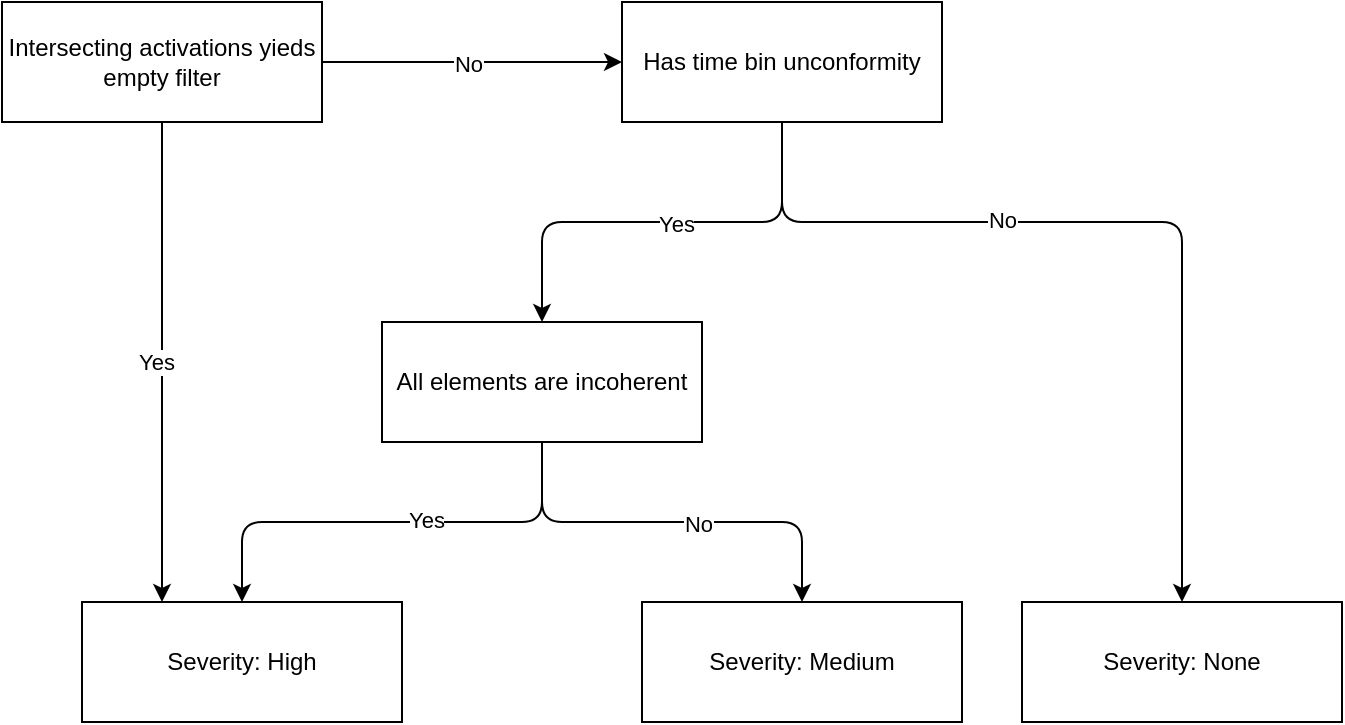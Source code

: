 <mxfile version="21.2.8" type="device">
  <diagram id="J5XqvTV99DBN-9IXsVhq" name="Page-1">
    <mxGraphModel dx="1781" dy="586" grid="1" gridSize="10" guides="1" tooltips="1" connect="1" arrows="1" fold="1" page="1" pageScale="1" pageWidth="827" pageHeight="1169" math="0" shadow="0">
      <root>
        <mxCell id="0" />
        <mxCell id="1" parent="0" />
        <mxCell id="6" style="edgeStyle=orthogonalEdgeStyle;html=1;exitX=0.5;exitY=1;exitDx=0;exitDy=0;entryX=0.5;entryY=0;entryDx=0;entryDy=0;" parent="1" source="2" target="5" edge="1">
          <mxGeometry relative="1" as="geometry">
            <Array as="points">
              <mxPoint x="360" y="250" />
              <mxPoint x="560" y="250" />
            </Array>
          </mxGeometry>
        </mxCell>
        <mxCell id="12" value="No" style="edgeLabel;html=1;align=center;verticalAlign=middle;resizable=0;points=[];" parent="6" vertex="1" connectable="0">
          <mxGeometry x="-0.013" y="1" relative="1" as="geometry">
            <mxPoint x="-57" as="offset" />
          </mxGeometry>
        </mxCell>
        <mxCell id="7" style="edgeStyle=orthogonalEdgeStyle;html=1;exitX=0.5;exitY=1;exitDx=0;exitDy=0;entryX=0.5;entryY=0;entryDx=0;entryDy=0;" parent="1" source="2" target="4" edge="1">
          <mxGeometry relative="1" as="geometry" />
        </mxCell>
        <mxCell id="13" value="Yes" style="edgeLabel;html=1;align=center;verticalAlign=middle;resizable=0;points=[];" parent="7" vertex="1" connectable="0">
          <mxGeometry x="-0.064" y="1" relative="1" as="geometry">
            <mxPoint as="offset" />
          </mxGeometry>
        </mxCell>
        <mxCell id="2" value="Has time bin unconformity" style="rounded=0;whiteSpace=wrap;html=1;" parent="1" vertex="1">
          <mxGeometry x="280" y="140" width="160" height="60" as="geometry" />
        </mxCell>
        <mxCell id="10" style="edgeStyle=orthogonalEdgeStyle;html=1;exitX=0.5;exitY=1;exitDx=0;exitDy=0;entryX=0.5;entryY=0;entryDx=0;entryDy=0;" parent="1" source="4" target="9" edge="1">
          <mxGeometry relative="1" as="geometry" />
        </mxCell>
        <mxCell id="11" value="Yes" style="edgeLabel;html=1;align=center;verticalAlign=middle;resizable=0;points=[];" parent="10" vertex="1" connectable="0">
          <mxGeometry x="-0.15" y="-1" relative="1" as="geometry">
            <mxPoint as="offset" />
          </mxGeometry>
        </mxCell>
        <mxCell id="14" style="edgeStyle=orthogonalEdgeStyle;html=1;exitX=0.5;exitY=1;exitDx=0;exitDy=0;entryX=0.5;entryY=0;entryDx=0;entryDy=0;" parent="1" source="4" target="8" edge="1">
          <mxGeometry relative="1" as="geometry" />
        </mxCell>
        <mxCell id="15" value="No" style="edgeLabel;html=1;align=center;verticalAlign=middle;resizable=0;points=[];" parent="14" vertex="1" connectable="0">
          <mxGeometry x="0.117" y="-1" relative="1" as="geometry">
            <mxPoint as="offset" />
          </mxGeometry>
        </mxCell>
        <mxCell id="4" value="All elements are incoherent" style="rounded=0;whiteSpace=wrap;html=1;" parent="1" vertex="1">
          <mxGeometry x="160" y="300" width="160" height="60" as="geometry" />
        </mxCell>
        <mxCell id="5" value="Severity: None" style="rounded=0;whiteSpace=wrap;html=1;" parent="1" vertex="1">
          <mxGeometry x="480" y="440" width="160" height="60" as="geometry" />
        </mxCell>
        <mxCell id="8" value="Severity: Medium" style="rounded=0;whiteSpace=wrap;html=1;" parent="1" vertex="1">
          <mxGeometry x="290" y="440" width="160" height="60" as="geometry" />
        </mxCell>
        <mxCell id="9" value="Severity: High" style="rounded=0;whiteSpace=wrap;html=1;" parent="1" vertex="1">
          <mxGeometry x="10" y="440" width="160" height="60" as="geometry" />
        </mxCell>
        <mxCell id="17" style="edgeStyle=orthogonalEdgeStyle;html=1;exitX=0.5;exitY=1;exitDx=0;exitDy=0;entryX=0.25;entryY=0;entryDx=0;entryDy=0;" parent="1" source="16" target="9" edge="1">
          <mxGeometry relative="1" as="geometry" />
        </mxCell>
        <mxCell id="18" value="Yes" style="edgeLabel;html=1;align=center;verticalAlign=middle;resizable=0;points=[];" parent="17" vertex="1" connectable="0">
          <mxGeometry x="-0.001" y="-3" relative="1" as="geometry">
            <mxPoint as="offset" />
          </mxGeometry>
        </mxCell>
        <mxCell id="19" style="edgeStyle=orthogonalEdgeStyle;html=1;exitX=1;exitY=0.5;exitDx=0;exitDy=0;entryX=0;entryY=0.5;entryDx=0;entryDy=0;" parent="1" source="16" target="2" edge="1">
          <mxGeometry relative="1" as="geometry" />
        </mxCell>
        <mxCell id="20" value="No" style="edgeLabel;html=1;align=center;verticalAlign=middle;resizable=0;points=[];" parent="19" vertex="1" connectable="0">
          <mxGeometry x="-0.027" y="-1" relative="1" as="geometry">
            <mxPoint as="offset" />
          </mxGeometry>
        </mxCell>
        <mxCell id="16" value="Intersecting activations yieds empty filter" style="rounded=0;whiteSpace=wrap;html=1;" parent="1" vertex="1">
          <mxGeometry x="-30" y="140" width="160" height="60" as="geometry" />
        </mxCell>
      </root>
    </mxGraphModel>
  </diagram>
</mxfile>
